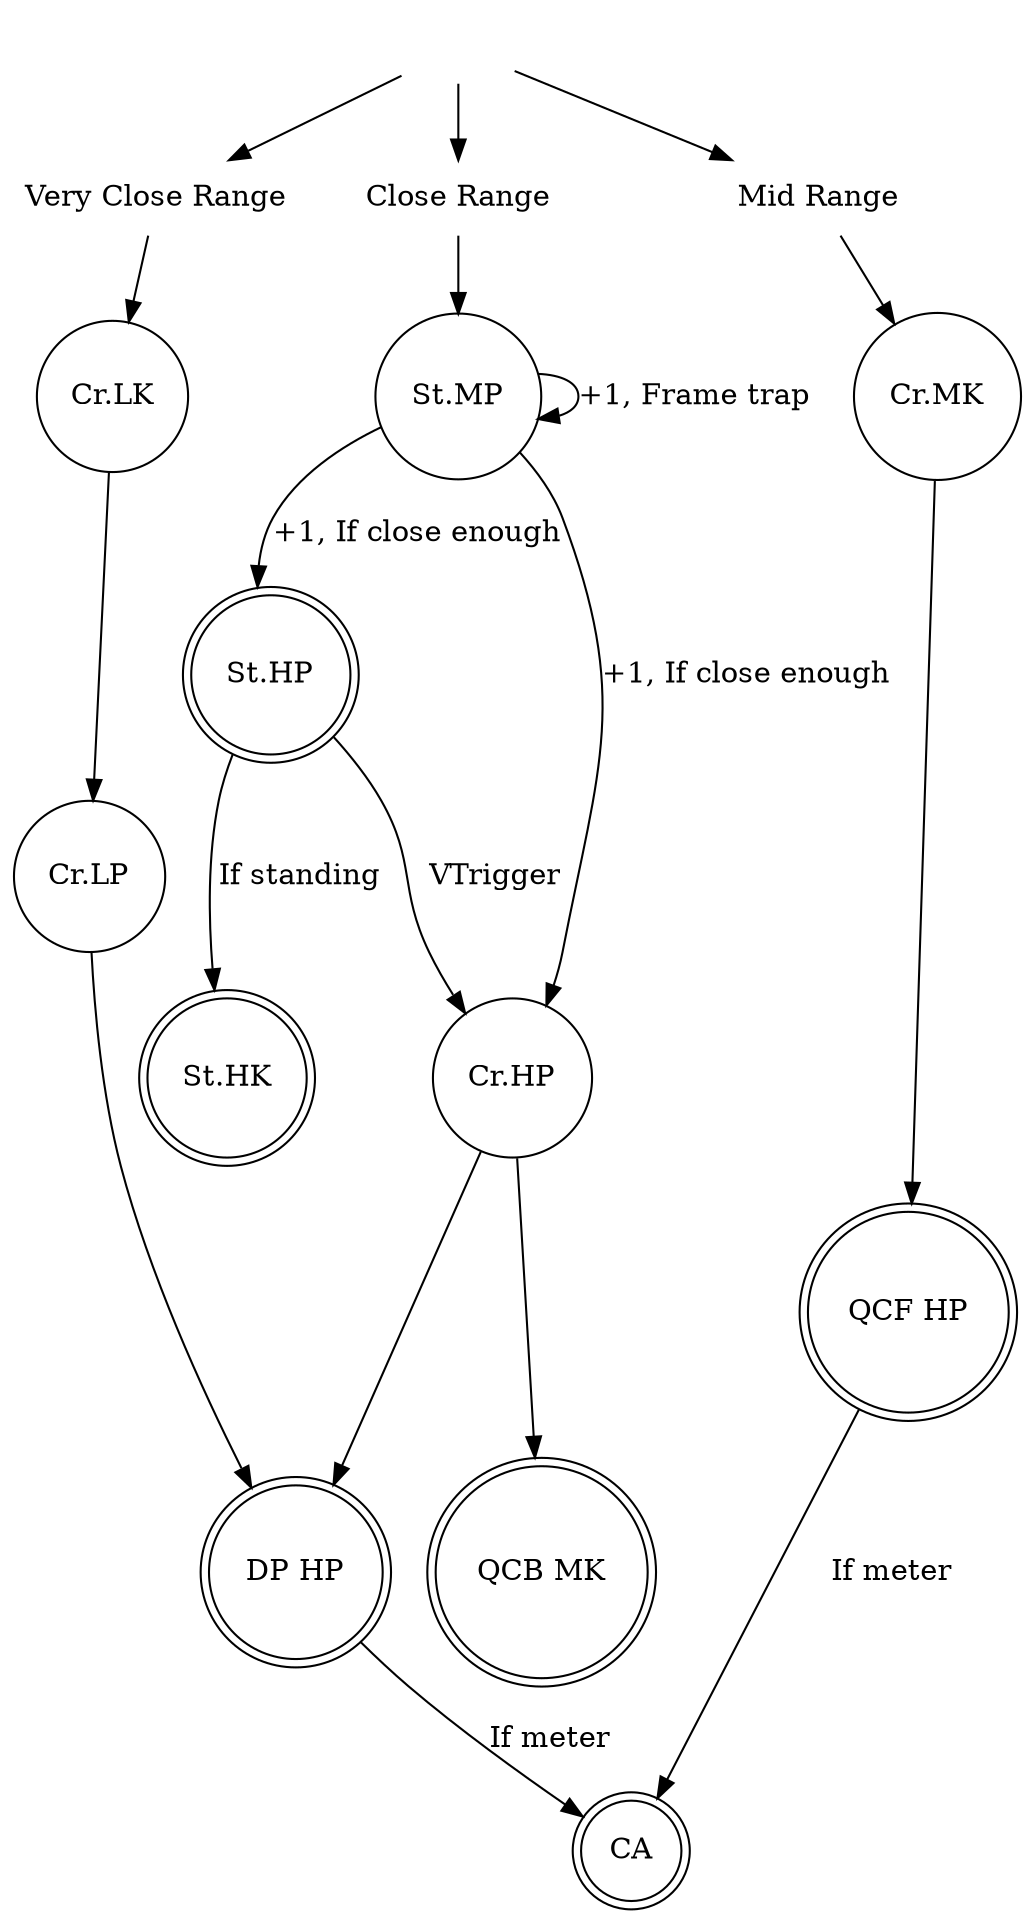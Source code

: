 digraph dfa {
  "" [shape=none]
  "Very Close Range" [shape=none]
  "Close Range" [shape=none]
  "Mid Range" [shape=none]
  //"St.LP" [shape=circle]
  "St.MP" [shape=circle]
  "St.HP" [shape=doublecircle]
  //"St.LK" [shape=circle]
  //"St.MK" [shape=circle]
  "St.HK" [shape=doublecircle]
  "Cr.LP" [shape=circle]
  //"Cr.MP" [shape=circle]
  "Cr.HP" [shape=circle]
  "Cr.LK" [shape=circle]
  "Cr.MK" [shape=circle]
  //"Cr.HK" [shape=doublecircle]
  //"QCF LP" [shape=doublecircle]
  //"QCF MP" [shape=doublecircle]
  "QCF HP" [shape=doublecircle]
  //"QCB LK" [shape=doublecircle]
  "QCB MK" [shape=doublecircle]
  //"QCB HK" [shape=doublecircle]
  //"DP LP" [shape=doublecircle]
  //"DP MP" [shape=doublecircle]
  "DP HP" [shape=doublecircle]
  "CA" [shape=doublecircle]
  
  "" -> "Very Close Range"
  "" -> "Close Range"
  "" -> "Mid Range"
  "Very Close Range" -> "Cr.LK"
  "Cr.LK" -> "Cr.LP"
  "Cr.LP" -> "DP HP"
  "Close Range" -> "St.MP"
  "Mid Range" -> "Cr.MK"
  "Cr.MK" -> "QCF HP"
  "QCF HP" -> "CA" [label="If meter"]
  "St.MP" -> "St.MP" [label="+1, Frame trap"]
  "St.MP" -> "St.HP" [label="+1, If close enough"]
  "St.MP" -> "Cr.HP" [label="+1, If close enough"]
  "Cr.HP" -> "QCB MK"
  "Cr.HP" -> "DP HP"
  "DP HP" -> "CA" [label="If meter"]
  "St.HP" -> "St.HK" [label="If standing"]
  "St.HP" -> "Cr.HP" [label="VTrigger"]

}
